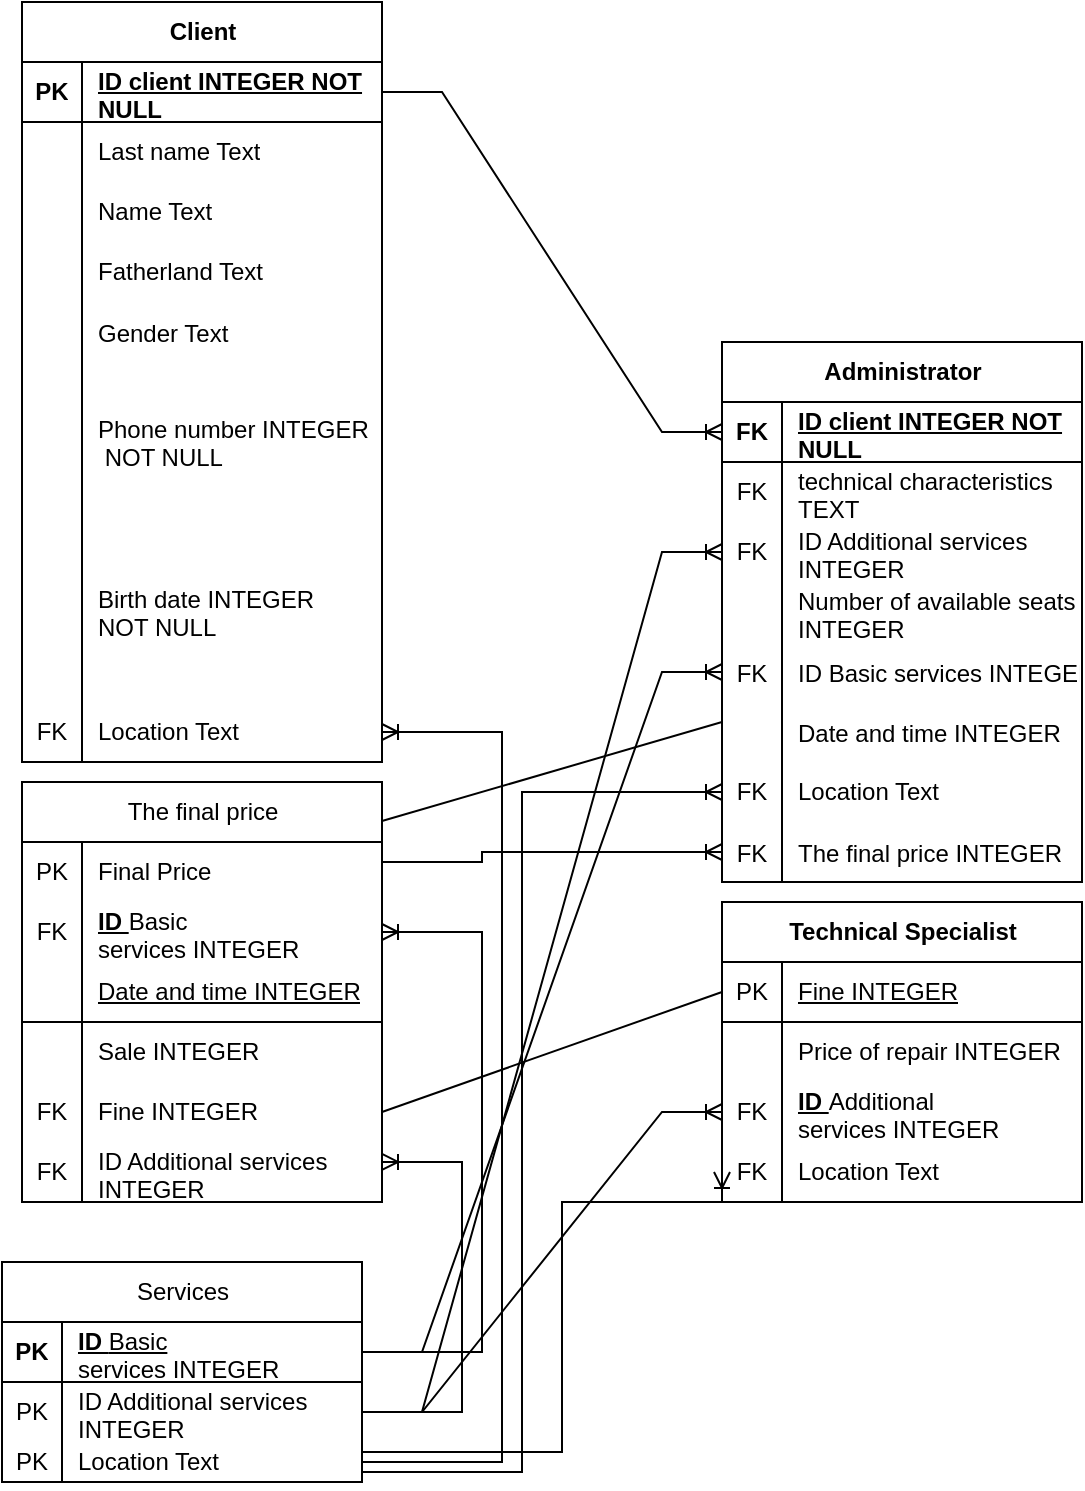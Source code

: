 <mxfile version="24.2.1" type="google">
  <diagram id="C5RBs43oDa-KdzZeNtuy" name="Page-1">
    <mxGraphModel grid="1" page="1" gridSize="10" guides="1" tooltips="1" connect="1" arrows="1" fold="1" pageScale="1" pageWidth="827" pageHeight="1169" math="0" shadow="0">
      <root>
        <mxCell id="WIyWlLk6GJQsqaUBKTNV-0" />
        <mxCell id="WIyWlLk6GJQsqaUBKTNV-1" parent="WIyWlLk6GJQsqaUBKTNV-0" />
        <mxCell id="Mse-F16JF1lKYA1qf_KM-20" value="Сlient" style="shape=table;startSize=30;container=1;collapsible=1;childLayout=tableLayout;fixedRows=1;rowLines=0;fontStyle=1;align=center;resizeLast=1;html=1;" vertex="1" parent="WIyWlLk6GJQsqaUBKTNV-1">
          <mxGeometry x="260" y="110" width="180" height="380" as="geometry" />
        </mxCell>
        <mxCell id="Mse-F16JF1lKYA1qf_KM-21" value="" style="shape=tableRow;horizontal=0;startSize=0;swimlaneHead=0;swimlaneBody=0;fillColor=none;collapsible=0;dropTarget=0;points=[[0,0.5],[1,0.5]];portConstraint=eastwest;top=0;left=0;right=0;bottom=1;" vertex="1" parent="Mse-F16JF1lKYA1qf_KM-20">
          <mxGeometry y="30" width="180" height="30" as="geometry" />
        </mxCell>
        <mxCell id="Mse-F16JF1lKYA1qf_KM-22" value="PK" style="shape=partialRectangle;connectable=0;fillColor=none;top=0;left=0;bottom=0;right=0;fontStyle=1;overflow=hidden;whiteSpace=wrap;html=1;" vertex="1" parent="Mse-F16JF1lKYA1qf_KM-21">
          <mxGeometry width="30" height="30" as="geometry">
            <mxRectangle width="30" height="30" as="alternateBounds" />
          </mxGeometry>
        </mxCell>
        <mxCell id="Mse-F16JF1lKYA1qf_KM-23" value="ID&amp;nbsp;client INTEGER NOT NULL" style="shape=partialRectangle;connectable=0;fillColor=none;top=0;left=0;bottom=0;right=0;align=left;spacingLeft=6;fontStyle=5;overflow=hidden;whiteSpace=wrap;html=1;" vertex="1" parent="Mse-F16JF1lKYA1qf_KM-21">
          <mxGeometry x="30" width="150" height="30" as="geometry">
            <mxRectangle width="150" height="30" as="alternateBounds" />
          </mxGeometry>
        </mxCell>
        <mxCell id="Mse-F16JF1lKYA1qf_KM-24" value="" style="shape=tableRow;horizontal=0;startSize=0;swimlaneHead=0;swimlaneBody=0;fillColor=none;collapsible=0;dropTarget=0;points=[[0,0.5],[1,0.5]];portConstraint=eastwest;top=0;left=0;right=0;bottom=0;" vertex="1" parent="Mse-F16JF1lKYA1qf_KM-20">
          <mxGeometry y="60" width="180" height="30" as="geometry" />
        </mxCell>
        <mxCell id="Mse-F16JF1lKYA1qf_KM-25" value="" style="shape=partialRectangle;connectable=0;fillColor=none;top=0;left=0;bottom=0;right=0;editable=1;overflow=hidden;whiteSpace=wrap;html=1;" vertex="1" parent="Mse-F16JF1lKYA1qf_KM-24">
          <mxGeometry width="30" height="30" as="geometry">
            <mxRectangle width="30" height="30" as="alternateBounds" />
          </mxGeometry>
        </mxCell>
        <mxCell id="Mse-F16JF1lKYA1qf_KM-26" value="Last name Text" style="shape=partialRectangle;connectable=0;fillColor=none;top=0;left=0;bottom=0;right=0;align=left;spacingLeft=6;overflow=hidden;whiteSpace=wrap;html=1;" vertex="1" parent="Mse-F16JF1lKYA1qf_KM-24">
          <mxGeometry x="30" width="150" height="30" as="geometry">
            <mxRectangle width="150" height="30" as="alternateBounds" />
          </mxGeometry>
        </mxCell>
        <mxCell id="Mse-F16JF1lKYA1qf_KM-27" value="" style="shape=tableRow;horizontal=0;startSize=0;swimlaneHead=0;swimlaneBody=0;fillColor=none;collapsible=0;dropTarget=0;points=[[0,0.5],[1,0.5]];portConstraint=eastwest;top=0;left=0;right=0;bottom=0;" vertex="1" parent="Mse-F16JF1lKYA1qf_KM-20">
          <mxGeometry y="90" width="180" height="30" as="geometry" />
        </mxCell>
        <mxCell id="Mse-F16JF1lKYA1qf_KM-28" value="" style="shape=partialRectangle;connectable=0;fillColor=none;top=0;left=0;bottom=0;right=0;editable=1;overflow=hidden;whiteSpace=wrap;html=1;" vertex="1" parent="Mse-F16JF1lKYA1qf_KM-27">
          <mxGeometry width="30" height="30" as="geometry">
            <mxRectangle width="30" height="30" as="alternateBounds" />
          </mxGeometry>
        </mxCell>
        <mxCell id="Mse-F16JF1lKYA1qf_KM-29" value="Name Text" style="shape=partialRectangle;connectable=0;fillColor=none;top=0;left=0;bottom=0;right=0;align=left;spacingLeft=6;overflow=hidden;whiteSpace=wrap;html=1;" vertex="1" parent="Mse-F16JF1lKYA1qf_KM-27">
          <mxGeometry x="30" width="150" height="30" as="geometry">
            <mxRectangle width="150" height="30" as="alternateBounds" />
          </mxGeometry>
        </mxCell>
        <mxCell id="Mse-F16JF1lKYA1qf_KM-30" value="" style="shape=tableRow;horizontal=0;startSize=0;swimlaneHead=0;swimlaneBody=0;fillColor=none;collapsible=0;dropTarget=0;points=[[0,0.5],[1,0.5]];portConstraint=eastwest;top=0;left=0;right=0;bottom=0;" vertex="1" parent="Mse-F16JF1lKYA1qf_KM-20">
          <mxGeometry y="120" width="180" height="30" as="geometry" />
        </mxCell>
        <mxCell id="Mse-F16JF1lKYA1qf_KM-31" value="" style="shape=partialRectangle;connectable=0;fillColor=none;top=0;left=0;bottom=0;right=0;editable=1;overflow=hidden;whiteSpace=wrap;html=1;" vertex="1" parent="Mse-F16JF1lKYA1qf_KM-30">
          <mxGeometry width="30" height="30" as="geometry">
            <mxRectangle width="30" height="30" as="alternateBounds" />
          </mxGeometry>
        </mxCell>
        <mxCell id="Mse-F16JF1lKYA1qf_KM-32" value="Fatherland Text" style="shape=partialRectangle;connectable=0;fillColor=none;top=0;left=0;bottom=0;right=0;align=left;spacingLeft=6;overflow=hidden;whiteSpace=wrap;html=1;" vertex="1" parent="Mse-F16JF1lKYA1qf_KM-30">
          <mxGeometry x="30" width="150" height="30" as="geometry">
            <mxRectangle width="150" height="30" as="alternateBounds" />
          </mxGeometry>
        </mxCell>
        <mxCell id="Mse-F16JF1lKYA1qf_KM-33" value="" style="shape=tableRow;horizontal=0;startSize=0;swimlaneHead=0;swimlaneBody=0;fillColor=none;collapsible=0;dropTarget=0;points=[[0,0.5],[1,0.5]];portConstraint=eastwest;top=0;left=0;right=0;bottom=0;" vertex="1" parent="Mse-F16JF1lKYA1qf_KM-20">
          <mxGeometry y="150" width="180" height="30" as="geometry" />
        </mxCell>
        <mxCell id="Mse-F16JF1lKYA1qf_KM-34" value="" style="shape=partialRectangle;connectable=0;fillColor=none;top=0;left=0;bottom=0;right=0;editable=1;overflow=hidden;" vertex="1" parent="Mse-F16JF1lKYA1qf_KM-33">
          <mxGeometry width="30" height="30" as="geometry">
            <mxRectangle width="30" height="30" as="alternateBounds" />
          </mxGeometry>
        </mxCell>
        <mxCell id="Mse-F16JF1lKYA1qf_KM-35" value="Gender Text" style="shape=partialRectangle;connectable=0;fillColor=none;top=0;left=0;bottom=0;right=0;align=left;spacingLeft=6;overflow=hidden;" vertex="1" parent="Mse-F16JF1lKYA1qf_KM-33">
          <mxGeometry x="30" width="150" height="30" as="geometry">
            <mxRectangle width="150" height="30" as="alternateBounds" />
          </mxGeometry>
        </mxCell>
        <mxCell id="Mse-F16JF1lKYA1qf_KM-36" value="" style="shape=tableRow;horizontal=0;startSize=0;swimlaneHead=0;swimlaneBody=0;fillColor=none;collapsible=0;dropTarget=0;points=[[0,0.5],[1,0.5]];portConstraint=eastwest;top=0;left=0;right=0;bottom=0;" vertex="1" parent="Mse-F16JF1lKYA1qf_KM-20">
          <mxGeometry y="180" width="180" height="80" as="geometry" />
        </mxCell>
        <mxCell id="Mse-F16JF1lKYA1qf_KM-37" value="" style="shape=partialRectangle;connectable=0;fillColor=none;top=0;left=0;bottom=0;right=0;editable=1;overflow=hidden;" vertex="1" parent="Mse-F16JF1lKYA1qf_KM-36">
          <mxGeometry width="30" height="80" as="geometry">
            <mxRectangle width="30" height="80" as="alternateBounds" />
          </mxGeometry>
        </mxCell>
        <mxCell id="Mse-F16JF1lKYA1qf_KM-38" value="Phone number INTEGER&#xa; NOT NULL" style="shape=partialRectangle;connectable=0;fillColor=none;top=0;left=0;bottom=0;right=0;align=left;spacingLeft=6;overflow=hidden;" vertex="1" parent="Mse-F16JF1lKYA1qf_KM-36">
          <mxGeometry x="30" width="150" height="80" as="geometry">
            <mxRectangle width="150" height="80" as="alternateBounds" />
          </mxGeometry>
        </mxCell>
        <mxCell id="Mse-F16JF1lKYA1qf_KM-39" value="" style="shape=tableRow;horizontal=0;startSize=0;swimlaneHead=0;swimlaneBody=0;fillColor=none;collapsible=0;dropTarget=0;points=[[0,0.5],[1,0.5]];portConstraint=eastwest;top=0;left=0;right=0;bottom=0;" vertex="1" parent="Mse-F16JF1lKYA1qf_KM-20">
          <mxGeometry y="260" width="180" height="90" as="geometry" />
        </mxCell>
        <mxCell id="Mse-F16JF1lKYA1qf_KM-40" value="" style="shape=partialRectangle;connectable=0;fillColor=none;top=0;left=0;bottom=0;right=0;editable=1;overflow=hidden;" vertex="1" parent="Mse-F16JF1lKYA1qf_KM-39">
          <mxGeometry width="30" height="90" as="geometry">
            <mxRectangle width="30" height="90" as="alternateBounds" />
          </mxGeometry>
        </mxCell>
        <mxCell id="Mse-F16JF1lKYA1qf_KM-41" value="Birth date INTEGER &#xa;NOT NULL" style="shape=partialRectangle;connectable=0;fillColor=none;top=0;left=0;bottom=0;right=0;align=left;spacingLeft=6;overflow=hidden;" vertex="1" parent="Mse-F16JF1lKYA1qf_KM-39">
          <mxGeometry x="30" width="150" height="90" as="geometry">
            <mxRectangle width="150" height="90" as="alternateBounds" />
          </mxGeometry>
        </mxCell>
        <mxCell id="Mse-F16JF1lKYA1qf_KM-112" value="" style="shape=tableRow;horizontal=0;startSize=0;swimlaneHead=0;swimlaneBody=0;fillColor=none;collapsible=0;dropTarget=0;points=[[0,0.5],[1,0.5]];portConstraint=eastwest;top=0;left=0;right=0;bottom=0;" vertex="1" parent="Mse-F16JF1lKYA1qf_KM-20">
          <mxGeometry y="350" width="180" height="30" as="geometry" />
        </mxCell>
        <mxCell id="Mse-F16JF1lKYA1qf_KM-113" value="FK" style="shape=partialRectangle;connectable=0;fillColor=none;top=0;left=0;bottom=0;right=0;fontStyle=0;overflow=hidden;whiteSpace=wrap;html=1;" vertex="1" parent="Mse-F16JF1lKYA1qf_KM-112">
          <mxGeometry width="30" height="30" as="geometry">
            <mxRectangle width="30" height="30" as="alternateBounds" />
          </mxGeometry>
        </mxCell>
        <mxCell id="Mse-F16JF1lKYA1qf_KM-114" value="Location Text" style="shape=partialRectangle;connectable=0;fillColor=none;top=0;left=0;bottom=0;right=0;align=left;spacingLeft=6;fontStyle=0;overflow=hidden;whiteSpace=wrap;html=1;" vertex="1" parent="Mse-F16JF1lKYA1qf_KM-112">
          <mxGeometry x="30" width="150" height="30" as="geometry">
            <mxRectangle width="150" height="30" as="alternateBounds" />
          </mxGeometry>
        </mxCell>
        <mxCell id="Mse-F16JF1lKYA1qf_KM-42" value="Administrator" style="shape=table;startSize=30;container=1;collapsible=1;childLayout=tableLayout;fixedRows=1;rowLines=0;fontStyle=1;align=center;resizeLast=1;html=1;" vertex="1" parent="WIyWlLk6GJQsqaUBKTNV-1">
          <mxGeometry x="610" y="280" width="180" height="270" as="geometry" />
        </mxCell>
        <mxCell id="Mse-F16JF1lKYA1qf_KM-43" value="" style="shape=tableRow;horizontal=0;startSize=0;swimlaneHead=0;swimlaneBody=0;fillColor=none;collapsible=0;dropTarget=0;points=[[0,0.5],[1,0.5]];portConstraint=eastwest;top=0;left=0;right=0;bottom=1;" vertex="1" parent="Mse-F16JF1lKYA1qf_KM-42">
          <mxGeometry y="30" width="180" height="30" as="geometry" />
        </mxCell>
        <mxCell id="Mse-F16JF1lKYA1qf_KM-44" value="FK" style="shape=partialRectangle;connectable=0;fillColor=none;top=0;left=0;bottom=0;right=0;fontStyle=1;overflow=hidden;whiteSpace=wrap;html=1;" vertex="1" parent="Mse-F16JF1lKYA1qf_KM-43">
          <mxGeometry width="30" height="30" as="geometry">
            <mxRectangle width="30" height="30" as="alternateBounds" />
          </mxGeometry>
        </mxCell>
        <mxCell id="Mse-F16JF1lKYA1qf_KM-45" value="ID&amp;nbsp;client INTEGER NOT NULL" style="shape=partialRectangle;connectable=0;fillColor=none;top=0;left=0;bottom=0;right=0;align=left;spacingLeft=6;fontStyle=5;overflow=hidden;whiteSpace=wrap;html=1;" vertex="1" parent="Mse-F16JF1lKYA1qf_KM-43">
          <mxGeometry x="30" width="150" height="30" as="geometry">
            <mxRectangle width="150" height="30" as="alternateBounds" />
          </mxGeometry>
        </mxCell>
        <mxCell id="Mse-F16JF1lKYA1qf_KM-46" value="" style="shape=tableRow;horizontal=0;startSize=0;swimlaneHead=0;swimlaneBody=0;fillColor=none;collapsible=0;dropTarget=0;points=[[0,0.5],[1,0.5]];portConstraint=eastwest;top=0;left=0;right=0;bottom=0;" vertex="1" parent="Mse-F16JF1lKYA1qf_KM-42">
          <mxGeometry y="60" width="180" height="30" as="geometry" />
        </mxCell>
        <mxCell id="Mse-F16JF1lKYA1qf_KM-47" value="FK" style="shape=partialRectangle;connectable=0;fillColor=none;top=0;left=0;bottom=0;right=0;editable=1;overflow=hidden;whiteSpace=wrap;html=1;" vertex="1" parent="Mse-F16JF1lKYA1qf_KM-46">
          <mxGeometry width="30" height="30" as="geometry">
            <mxRectangle width="30" height="30" as="alternateBounds" />
          </mxGeometry>
        </mxCell>
        <mxCell id="Mse-F16JF1lKYA1qf_KM-48" value="technical characteristics TEXT" style="shape=partialRectangle;connectable=0;fillColor=none;top=0;left=0;bottom=0;right=0;align=left;spacingLeft=6;overflow=hidden;whiteSpace=wrap;html=1;" vertex="1" parent="Mse-F16JF1lKYA1qf_KM-46">
          <mxGeometry x="30" width="150" height="30" as="geometry">
            <mxRectangle width="150" height="30" as="alternateBounds" />
          </mxGeometry>
        </mxCell>
        <mxCell id="Mse-F16JF1lKYA1qf_KM-49" value="" style="shape=tableRow;horizontal=0;startSize=0;swimlaneHead=0;swimlaneBody=0;fillColor=none;collapsible=0;dropTarget=0;points=[[0,0.5],[1,0.5]];portConstraint=eastwest;top=0;left=0;right=0;bottom=0;" vertex="1" parent="Mse-F16JF1lKYA1qf_KM-42">
          <mxGeometry y="90" width="180" height="30" as="geometry" />
        </mxCell>
        <mxCell id="Mse-F16JF1lKYA1qf_KM-50" value="FK" style="shape=partialRectangle;connectable=0;fillColor=none;top=0;left=0;bottom=0;right=0;editable=1;overflow=hidden;whiteSpace=wrap;html=1;" vertex="1" parent="Mse-F16JF1lKYA1qf_KM-49">
          <mxGeometry width="30" height="30" as="geometry">
            <mxRectangle width="30" height="30" as="alternateBounds" />
          </mxGeometry>
        </mxCell>
        <mxCell id="Mse-F16JF1lKYA1qf_KM-51" value="ID Additional services INTEGER" style="shape=partialRectangle;connectable=0;fillColor=none;top=0;left=0;bottom=0;right=0;align=left;spacingLeft=6;overflow=hidden;whiteSpace=wrap;html=1;" vertex="1" parent="Mse-F16JF1lKYA1qf_KM-49">
          <mxGeometry x="30" width="150" height="30" as="geometry">
            <mxRectangle width="150" height="30" as="alternateBounds" />
          </mxGeometry>
        </mxCell>
        <mxCell id="Mse-F16JF1lKYA1qf_KM-52" value="" style="shape=tableRow;horizontal=0;startSize=0;swimlaneHead=0;swimlaneBody=0;fillColor=none;collapsible=0;dropTarget=0;points=[[0,0.5],[1,0.5]];portConstraint=eastwest;top=0;left=0;right=0;bottom=0;" vertex="1" parent="Mse-F16JF1lKYA1qf_KM-42">
          <mxGeometry y="120" width="180" height="30" as="geometry" />
        </mxCell>
        <mxCell id="Mse-F16JF1lKYA1qf_KM-53" value="" style="shape=partialRectangle;connectable=0;fillColor=none;top=0;left=0;bottom=0;right=0;editable=1;overflow=hidden;whiteSpace=wrap;html=1;" vertex="1" parent="Mse-F16JF1lKYA1qf_KM-52">
          <mxGeometry width="30" height="30" as="geometry">
            <mxRectangle width="30" height="30" as="alternateBounds" />
          </mxGeometry>
        </mxCell>
        <mxCell id="Mse-F16JF1lKYA1qf_KM-54" value="Number of available seats INTEGER" style="shape=partialRectangle;connectable=0;fillColor=none;top=0;left=0;bottom=0;right=0;align=left;spacingLeft=6;overflow=hidden;whiteSpace=wrap;html=1;" vertex="1" parent="Mse-F16JF1lKYA1qf_KM-52">
          <mxGeometry x="30" width="150" height="30" as="geometry">
            <mxRectangle width="150" height="30" as="alternateBounds" />
          </mxGeometry>
        </mxCell>
        <mxCell id="Mse-F16JF1lKYA1qf_KM-109" value="" style="shape=tableRow;horizontal=0;startSize=0;swimlaneHead=0;swimlaneBody=0;fillColor=none;collapsible=0;dropTarget=0;points=[[0,0.5],[1,0.5]];portConstraint=eastwest;top=0;left=0;right=0;bottom=0;" vertex="1" parent="Mse-F16JF1lKYA1qf_KM-42">
          <mxGeometry y="150" width="180" height="30" as="geometry" />
        </mxCell>
        <mxCell id="Mse-F16JF1lKYA1qf_KM-110" value="FK" style="shape=partialRectangle;connectable=0;fillColor=none;top=0;left=0;bottom=0;right=0;editable=1;overflow=hidden;" vertex="1" parent="Mse-F16JF1lKYA1qf_KM-109">
          <mxGeometry width="30" height="30" as="geometry">
            <mxRectangle width="30" height="30" as="alternateBounds" />
          </mxGeometry>
        </mxCell>
        <mxCell id="Mse-F16JF1lKYA1qf_KM-111" value="ID Basic services INTEGER" style="shape=partialRectangle;connectable=0;fillColor=none;top=0;left=0;bottom=0;right=0;align=left;spacingLeft=6;overflow=hidden;" vertex="1" parent="Mse-F16JF1lKYA1qf_KM-109">
          <mxGeometry x="30" width="150" height="30" as="geometry">
            <mxRectangle width="150" height="30" as="alternateBounds" />
          </mxGeometry>
        </mxCell>
        <mxCell id="Mse-F16JF1lKYA1qf_KM-56" value="" style="shape=tableRow;horizontal=0;startSize=0;swimlaneHead=0;swimlaneBody=0;fillColor=none;collapsible=0;dropTarget=0;points=[[0,0.5],[1,0.5]];portConstraint=eastwest;top=0;left=0;right=0;bottom=0;" vertex="1" parent="Mse-F16JF1lKYA1qf_KM-42">
          <mxGeometry y="180" width="180" height="30" as="geometry" />
        </mxCell>
        <mxCell id="Mse-F16JF1lKYA1qf_KM-57" value="" style="shape=partialRectangle;connectable=0;fillColor=none;top=0;left=0;bottom=0;right=0;editable=1;overflow=hidden;" vertex="1" parent="Mse-F16JF1lKYA1qf_KM-56">
          <mxGeometry width="30" height="30" as="geometry">
            <mxRectangle width="30" height="30" as="alternateBounds" />
          </mxGeometry>
        </mxCell>
        <mxCell id="Mse-F16JF1lKYA1qf_KM-58" value="Date and time INTEGER" style="shape=partialRectangle;connectable=0;fillColor=none;top=0;left=0;bottom=0;right=0;align=left;spacingLeft=6;overflow=hidden;" vertex="1" parent="Mse-F16JF1lKYA1qf_KM-56">
          <mxGeometry x="30" width="150" height="30" as="geometry">
            <mxRectangle width="150" height="30" as="alternateBounds" />
          </mxGeometry>
        </mxCell>
        <mxCell id="Mse-F16JF1lKYA1qf_KM-115" value="" style="shape=tableRow;horizontal=0;startSize=0;swimlaneHead=0;swimlaneBody=0;fillColor=none;collapsible=0;dropTarget=0;points=[[0,0.5],[1,0.5]];portConstraint=eastwest;top=0;left=0;right=0;bottom=0;" vertex="1" parent="Mse-F16JF1lKYA1qf_KM-42">
          <mxGeometry y="210" width="180" height="30" as="geometry" />
        </mxCell>
        <mxCell id="Mse-F16JF1lKYA1qf_KM-116" value="FK" style="shape=partialRectangle;connectable=0;fillColor=none;top=0;left=0;bottom=0;right=0;fontStyle=0;overflow=hidden;whiteSpace=wrap;html=1;" vertex="1" parent="Mse-F16JF1lKYA1qf_KM-115">
          <mxGeometry width="30" height="30" as="geometry">
            <mxRectangle width="30" height="30" as="alternateBounds" />
          </mxGeometry>
        </mxCell>
        <mxCell id="Mse-F16JF1lKYA1qf_KM-117" value="Location Text" style="shape=partialRectangle;connectable=0;fillColor=none;top=0;left=0;bottom=0;right=0;align=left;spacingLeft=6;fontStyle=0;overflow=hidden;whiteSpace=wrap;html=1;" vertex="1" parent="Mse-F16JF1lKYA1qf_KM-115">
          <mxGeometry x="30" width="150" height="30" as="geometry">
            <mxRectangle width="150" height="30" as="alternateBounds" />
          </mxGeometry>
        </mxCell>
        <mxCell id="Mse-F16JF1lKYA1qf_KM-59" value="" style="shape=tableRow;horizontal=0;startSize=0;swimlaneHead=0;swimlaneBody=0;fillColor=none;collapsible=0;dropTarget=0;points=[[0,0.5],[1,0.5]];portConstraint=eastwest;top=0;left=0;right=0;bottom=0;" vertex="1" parent="Mse-F16JF1lKYA1qf_KM-42">
          <mxGeometry y="240" width="180" height="30" as="geometry" />
        </mxCell>
        <mxCell id="Mse-F16JF1lKYA1qf_KM-60" value="FK" style="shape=partialRectangle;connectable=0;fillColor=none;top=0;left=0;bottom=0;right=0;editable=1;overflow=hidden;" vertex="1" parent="Mse-F16JF1lKYA1qf_KM-59">
          <mxGeometry width="30" height="30" as="geometry">
            <mxRectangle width="30" height="30" as="alternateBounds" />
          </mxGeometry>
        </mxCell>
        <mxCell id="Mse-F16JF1lKYA1qf_KM-61" value="The final price INTEGER" style="shape=partialRectangle;connectable=0;fillColor=none;top=0;left=0;bottom=0;right=0;align=left;spacingLeft=6;overflow=hidden;" vertex="1" parent="Mse-F16JF1lKYA1qf_KM-59">
          <mxGeometry x="30" width="150" height="30" as="geometry">
            <mxRectangle width="150" height="30" as="alternateBounds" />
          </mxGeometry>
        </mxCell>
        <mxCell id="Mse-F16JF1lKYA1qf_KM-62" value="&lt;span style=&quot;font-weight: 400; text-align: left;&quot;&gt;The final price&lt;/span&gt;" style="shape=table;startSize=30;container=1;collapsible=1;childLayout=tableLayout;fixedRows=1;rowLines=0;fontStyle=1;align=center;resizeLast=1;html=1;" vertex="1" parent="WIyWlLk6GJQsqaUBKTNV-1">
          <mxGeometry x="260" y="500" width="180" height="210" as="geometry" />
        </mxCell>
        <mxCell id="Mse-F16JF1lKYA1qf_KM-132" value="" style="shape=tableRow;horizontal=0;startSize=0;swimlaneHead=0;swimlaneBody=0;fillColor=none;collapsible=0;dropTarget=0;points=[[0,0.5],[1,0.5]];portConstraint=eastwest;top=0;left=0;right=0;bottom=0;" vertex="1" parent="Mse-F16JF1lKYA1qf_KM-62">
          <mxGeometry y="30" width="180" height="30" as="geometry" />
        </mxCell>
        <mxCell id="Mse-F16JF1lKYA1qf_KM-133" value="PK" style="shape=partialRectangle;connectable=0;fillColor=none;top=0;left=0;bottom=0;right=0;fontStyle=0;overflow=hidden;whiteSpace=wrap;html=1;" vertex="1" parent="Mse-F16JF1lKYA1qf_KM-132">
          <mxGeometry width="30" height="30" as="geometry">
            <mxRectangle width="30" height="30" as="alternateBounds" />
          </mxGeometry>
        </mxCell>
        <mxCell id="Mse-F16JF1lKYA1qf_KM-134" value="Final Price" style="shape=partialRectangle;connectable=0;fillColor=none;top=0;left=0;bottom=0;right=0;align=left;spacingLeft=6;fontStyle=0;overflow=hidden;whiteSpace=wrap;html=1;" vertex="1" parent="Mse-F16JF1lKYA1qf_KM-132">
          <mxGeometry x="30" width="150" height="30" as="geometry">
            <mxRectangle width="150" height="30" as="alternateBounds" />
          </mxGeometry>
        </mxCell>
        <mxCell id="Mse-F16JF1lKYA1qf_KM-120" value="" style="shape=tableRow;horizontal=0;startSize=0;swimlaneHead=0;swimlaneBody=0;fillColor=none;collapsible=0;dropTarget=0;points=[[0,0.5],[1,0.5]];portConstraint=eastwest;top=0;left=0;right=0;bottom=0;" vertex="1" parent="Mse-F16JF1lKYA1qf_KM-62">
          <mxGeometry y="60" width="180" height="30" as="geometry" />
        </mxCell>
        <mxCell id="Mse-F16JF1lKYA1qf_KM-121" value="FK" style="shape=partialRectangle;connectable=0;fillColor=none;top=0;left=0;bottom=0;right=0;fontStyle=0;overflow=hidden;whiteSpace=wrap;html=1;" vertex="1" parent="Mse-F16JF1lKYA1qf_KM-120">
          <mxGeometry width="30" height="30" as="geometry">
            <mxRectangle width="30" height="30" as="alternateBounds" />
          </mxGeometry>
        </mxCell>
        <mxCell id="Mse-F16JF1lKYA1qf_KM-122" value="&lt;span style=&quot;font-weight: 700; text-decoration-line: underline;&quot;&gt;ID&amp;nbsp;&lt;/span&gt;Basic services&amp;nbsp;INTEGER" style="shape=partialRectangle;connectable=0;fillColor=none;top=0;left=0;bottom=0;right=0;align=left;spacingLeft=6;fontStyle=0;overflow=hidden;whiteSpace=wrap;html=1;" vertex="1" parent="Mse-F16JF1lKYA1qf_KM-120">
          <mxGeometry x="30" width="150" height="30" as="geometry">
            <mxRectangle width="150" height="30" as="alternateBounds" />
          </mxGeometry>
        </mxCell>
        <mxCell id="Mse-F16JF1lKYA1qf_KM-63" value="" style="shape=tableRow;horizontal=0;startSize=0;swimlaneHead=0;swimlaneBody=0;fillColor=none;collapsible=0;dropTarget=0;points=[[0,0.5],[1,0.5]];portConstraint=eastwest;top=0;left=0;right=0;bottom=1;" vertex="1" parent="Mse-F16JF1lKYA1qf_KM-62">
          <mxGeometry y="90" width="180" height="30" as="geometry" />
        </mxCell>
        <mxCell id="Mse-F16JF1lKYA1qf_KM-64" value="" style="shape=partialRectangle;connectable=0;fillColor=none;top=0;left=0;bottom=0;right=0;fontStyle=1;overflow=hidden;whiteSpace=wrap;html=1;" vertex="1" parent="Mse-F16JF1lKYA1qf_KM-63">
          <mxGeometry width="30" height="30" as="geometry">
            <mxRectangle width="30" height="30" as="alternateBounds" />
          </mxGeometry>
        </mxCell>
        <mxCell id="Mse-F16JF1lKYA1qf_KM-65" value="&lt;span style=&quot;font-weight: 400; text-wrap: nowrap;&quot;&gt;Date and time INTEGER&lt;/span&gt;" style="shape=partialRectangle;connectable=0;fillColor=none;top=0;left=0;bottom=0;right=0;align=left;spacingLeft=6;fontStyle=5;overflow=hidden;whiteSpace=wrap;html=1;" vertex="1" parent="Mse-F16JF1lKYA1qf_KM-63">
          <mxGeometry x="30" width="150" height="30" as="geometry">
            <mxRectangle width="150" height="30" as="alternateBounds" />
          </mxGeometry>
        </mxCell>
        <mxCell id="Mse-F16JF1lKYA1qf_KM-66" value="" style="shape=tableRow;horizontal=0;startSize=0;swimlaneHead=0;swimlaneBody=0;fillColor=none;collapsible=0;dropTarget=0;points=[[0,0.5],[1,0.5]];portConstraint=eastwest;top=0;left=0;right=0;bottom=0;" vertex="1" parent="Mse-F16JF1lKYA1qf_KM-62">
          <mxGeometry y="120" width="180" height="30" as="geometry" />
        </mxCell>
        <mxCell id="Mse-F16JF1lKYA1qf_KM-67" value="" style="shape=partialRectangle;connectable=0;fillColor=none;top=0;left=0;bottom=0;right=0;editable=1;overflow=hidden;whiteSpace=wrap;html=1;" vertex="1" parent="Mse-F16JF1lKYA1qf_KM-66">
          <mxGeometry width="30" height="30" as="geometry">
            <mxRectangle width="30" height="30" as="alternateBounds" />
          </mxGeometry>
        </mxCell>
        <mxCell id="Mse-F16JF1lKYA1qf_KM-68" value="Sale INTEGER" style="shape=partialRectangle;connectable=0;fillColor=none;top=0;left=0;bottom=0;right=0;align=left;spacingLeft=6;overflow=hidden;whiteSpace=wrap;html=1;" vertex="1" parent="Mse-F16JF1lKYA1qf_KM-66">
          <mxGeometry x="30" width="150" height="30" as="geometry">
            <mxRectangle width="150" height="30" as="alternateBounds" />
          </mxGeometry>
        </mxCell>
        <mxCell id="Mse-F16JF1lKYA1qf_KM-69" value="" style="shape=tableRow;horizontal=0;startSize=0;swimlaneHead=0;swimlaneBody=0;fillColor=none;collapsible=0;dropTarget=0;points=[[0,0.5],[1,0.5]];portConstraint=eastwest;top=0;left=0;right=0;bottom=0;" vertex="1" parent="Mse-F16JF1lKYA1qf_KM-62">
          <mxGeometry y="150" width="180" height="30" as="geometry" />
        </mxCell>
        <mxCell id="Mse-F16JF1lKYA1qf_KM-70" value="FK" style="shape=partialRectangle;connectable=0;fillColor=none;top=0;left=0;bottom=0;right=0;editable=1;overflow=hidden;whiteSpace=wrap;html=1;" vertex="1" parent="Mse-F16JF1lKYA1qf_KM-69">
          <mxGeometry width="30" height="30" as="geometry">
            <mxRectangle width="30" height="30" as="alternateBounds" />
          </mxGeometry>
        </mxCell>
        <mxCell id="Mse-F16JF1lKYA1qf_KM-71" value="Fine INTEGER" style="shape=partialRectangle;connectable=0;fillColor=none;top=0;left=0;bottom=0;right=0;align=left;spacingLeft=6;overflow=hidden;whiteSpace=wrap;html=1;" vertex="1" parent="Mse-F16JF1lKYA1qf_KM-69">
          <mxGeometry x="30" width="150" height="30" as="geometry">
            <mxRectangle width="150" height="30" as="alternateBounds" />
          </mxGeometry>
        </mxCell>
        <mxCell id="Mse-F16JF1lKYA1qf_KM-72" value="" style="shape=tableRow;horizontal=0;startSize=0;swimlaneHead=0;swimlaneBody=0;fillColor=none;collapsible=0;dropTarget=0;points=[[0,0.5],[1,0.5]];portConstraint=eastwest;top=0;left=0;right=0;bottom=0;" vertex="1" parent="Mse-F16JF1lKYA1qf_KM-62">
          <mxGeometry y="180" width="180" height="30" as="geometry" />
        </mxCell>
        <mxCell id="Mse-F16JF1lKYA1qf_KM-73" value="FK" style="shape=partialRectangle;connectable=0;fillColor=none;top=0;left=0;bottom=0;right=0;editable=1;overflow=hidden;whiteSpace=wrap;html=1;" vertex="1" parent="Mse-F16JF1lKYA1qf_KM-72">
          <mxGeometry width="30" height="30" as="geometry">
            <mxRectangle width="30" height="30" as="alternateBounds" />
          </mxGeometry>
        </mxCell>
        <mxCell id="Mse-F16JF1lKYA1qf_KM-74" value="ID Additional services INTEGER" style="shape=partialRectangle;connectable=0;fillColor=none;top=0;left=0;bottom=0;right=0;align=left;spacingLeft=6;overflow=hidden;whiteSpace=wrap;html=1;" vertex="1" parent="Mse-F16JF1lKYA1qf_KM-72">
          <mxGeometry x="30" width="150" height="30" as="geometry">
            <mxRectangle width="150" height="30" as="alternateBounds" />
          </mxGeometry>
        </mxCell>
        <mxCell id="Mse-F16JF1lKYA1qf_KM-88" value="Technical Specialist" style="shape=table;startSize=30;container=1;collapsible=1;childLayout=tableLayout;fixedRows=1;rowLines=0;fontStyle=1;align=center;resizeLast=1;html=1;" vertex="1" parent="WIyWlLk6GJQsqaUBKTNV-1">
          <mxGeometry x="610" y="560" width="180" height="150" as="geometry" />
        </mxCell>
        <mxCell id="Mse-F16JF1lKYA1qf_KM-89" value="" style="shape=tableRow;horizontal=0;startSize=0;swimlaneHead=0;swimlaneBody=0;fillColor=none;collapsible=0;dropTarget=0;points=[[0,0.5],[1,0.5]];portConstraint=eastwest;top=0;left=0;right=0;bottom=1;" vertex="1" parent="Mse-F16JF1lKYA1qf_KM-88">
          <mxGeometry y="30" width="180" height="30" as="geometry" />
        </mxCell>
        <mxCell id="Mse-F16JF1lKYA1qf_KM-90" value="&lt;span style=&quot;font-weight: 400;&quot;&gt;PK&lt;/span&gt;" style="shape=partialRectangle;connectable=0;fillColor=none;top=0;left=0;bottom=0;right=0;fontStyle=1;overflow=hidden;whiteSpace=wrap;html=1;" vertex="1" parent="Mse-F16JF1lKYA1qf_KM-89">
          <mxGeometry width="30" height="30" as="geometry">
            <mxRectangle width="30" height="30" as="alternateBounds" />
          </mxGeometry>
        </mxCell>
        <mxCell id="Mse-F16JF1lKYA1qf_KM-91" value="&lt;span style=&quot;font-weight: 400;&quot;&gt;Fine INTEGER&lt;/span&gt;" style="shape=partialRectangle;connectable=0;fillColor=none;top=0;left=0;bottom=0;right=0;align=left;spacingLeft=6;fontStyle=5;overflow=hidden;whiteSpace=wrap;html=1;" vertex="1" parent="Mse-F16JF1lKYA1qf_KM-89">
          <mxGeometry x="30" width="150" height="30" as="geometry">
            <mxRectangle width="150" height="30" as="alternateBounds" />
          </mxGeometry>
        </mxCell>
        <mxCell id="Mse-F16JF1lKYA1qf_KM-92" value="" style="shape=tableRow;horizontal=0;startSize=0;swimlaneHead=0;swimlaneBody=0;fillColor=none;collapsible=0;dropTarget=0;points=[[0,0.5],[1,0.5]];portConstraint=eastwest;top=0;left=0;right=0;bottom=0;" vertex="1" parent="Mse-F16JF1lKYA1qf_KM-88">
          <mxGeometry y="60" width="180" height="30" as="geometry" />
        </mxCell>
        <mxCell id="Mse-F16JF1lKYA1qf_KM-93" value="" style="shape=partialRectangle;connectable=0;fillColor=none;top=0;left=0;bottom=0;right=0;editable=1;overflow=hidden;whiteSpace=wrap;html=1;" vertex="1" parent="Mse-F16JF1lKYA1qf_KM-92">
          <mxGeometry width="30" height="30" as="geometry">
            <mxRectangle width="30" height="30" as="alternateBounds" />
          </mxGeometry>
        </mxCell>
        <mxCell id="Mse-F16JF1lKYA1qf_KM-94" value="Price of repair INTEGER" style="shape=partialRectangle;connectable=0;fillColor=none;top=0;left=0;bottom=0;right=0;align=left;spacingLeft=6;overflow=hidden;whiteSpace=wrap;html=1;" vertex="1" parent="Mse-F16JF1lKYA1qf_KM-92">
          <mxGeometry x="30" width="150" height="30" as="geometry">
            <mxRectangle width="150" height="30" as="alternateBounds" />
          </mxGeometry>
        </mxCell>
        <mxCell id="Mse-F16JF1lKYA1qf_KM-95" value="" style="shape=tableRow;horizontal=0;startSize=0;swimlaneHead=0;swimlaneBody=0;fillColor=none;collapsible=0;dropTarget=0;points=[[0,0.5],[1,0.5]];portConstraint=eastwest;top=0;left=0;right=0;bottom=0;" vertex="1" parent="Mse-F16JF1lKYA1qf_KM-88">
          <mxGeometry y="90" width="180" height="30" as="geometry" />
        </mxCell>
        <mxCell id="Mse-F16JF1lKYA1qf_KM-96" value="FK" style="shape=partialRectangle;connectable=0;fillColor=none;top=0;left=0;bottom=0;right=0;editable=1;overflow=hidden;whiteSpace=wrap;html=1;" vertex="1" parent="Mse-F16JF1lKYA1qf_KM-95">
          <mxGeometry width="30" height="30" as="geometry">
            <mxRectangle width="30" height="30" as="alternateBounds" />
          </mxGeometry>
        </mxCell>
        <mxCell id="Mse-F16JF1lKYA1qf_KM-97" value="&lt;span style=&quot;font-weight: 700; text-decoration-line: underline;&quot;&gt;ID&amp;nbsp;&lt;/span&gt;Additional services&amp;nbsp;INTEGER" style="shape=partialRectangle;connectable=0;fillColor=none;top=0;left=0;bottom=0;right=0;align=left;spacingLeft=6;overflow=hidden;whiteSpace=wrap;html=1;" vertex="1" parent="Mse-F16JF1lKYA1qf_KM-95">
          <mxGeometry x="30" width="150" height="30" as="geometry">
            <mxRectangle width="150" height="30" as="alternateBounds" />
          </mxGeometry>
        </mxCell>
        <mxCell id="Mse-F16JF1lKYA1qf_KM-98" value="" style="shape=tableRow;horizontal=0;startSize=0;swimlaneHead=0;swimlaneBody=0;fillColor=none;collapsible=0;dropTarget=0;points=[[0,0.5],[1,0.5]];portConstraint=eastwest;top=0;left=0;right=0;bottom=0;" vertex="1" parent="Mse-F16JF1lKYA1qf_KM-88">
          <mxGeometry y="120" width="180" height="30" as="geometry" />
        </mxCell>
        <mxCell id="Mse-F16JF1lKYA1qf_KM-99" value="FK" style="shape=partialRectangle;connectable=0;fillColor=none;top=0;left=0;bottom=0;right=0;editable=1;overflow=hidden;whiteSpace=wrap;html=1;" vertex="1" parent="Mse-F16JF1lKYA1qf_KM-98">
          <mxGeometry width="30" height="30" as="geometry">
            <mxRectangle width="30" height="30" as="alternateBounds" />
          </mxGeometry>
        </mxCell>
        <mxCell id="Mse-F16JF1lKYA1qf_KM-100" value="Location Text" style="shape=partialRectangle;connectable=0;fillColor=none;top=0;left=0;bottom=0;right=0;align=left;spacingLeft=6;overflow=hidden;whiteSpace=wrap;html=1;" vertex="1" parent="Mse-F16JF1lKYA1qf_KM-98">
          <mxGeometry x="30" width="150" height="30" as="geometry">
            <mxRectangle width="150" height="30" as="alternateBounds" />
          </mxGeometry>
        </mxCell>
        <mxCell id="Mse-F16JF1lKYA1qf_KM-102" value="" style="edgeStyle=entityRelationEdgeStyle;fontSize=12;html=1;endArrow=ERoneToMany;rounded=0;entryX=0;entryY=0.5;entryDx=0;entryDy=0;exitX=1;exitY=0.5;exitDx=0;exitDy=0;" edge="1" parent="WIyWlLk6GJQsqaUBKTNV-1" source="Mse-F16JF1lKYA1qf_KM-79" target="Mse-F16JF1lKYA1qf_KM-49">
          <mxGeometry width="100" height="100" relative="1" as="geometry">
            <mxPoint x="540" y="700" as="sourcePoint" />
            <mxPoint x="520" y="542.5" as="targetPoint" />
            <Array as="points">
              <mxPoint x="440" y="657.5" />
              <mxPoint x="450" y="667.5" />
              <mxPoint x="510" y="667.5" />
            </Array>
          </mxGeometry>
        </mxCell>
        <mxCell id="Mse-F16JF1lKYA1qf_KM-103" value="" style="edgeStyle=entityRelationEdgeStyle;fontSize=12;html=1;endArrow=ERoneToMany;rounded=0;entryX=0;entryY=0.5;entryDx=0;entryDy=0;exitX=1;exitY=0.5;exitDx=0;exitDy=0;" edge="1" parent="WIyWlLk6GJQsqaUBKTNV-1" source="Mse-F16JF1lKYA1qf_KM-21" target="Mse-F16JF1lKYA1qf_KM-43">
          <mxGeometry width="100" height="100" relative="1" as="geometry">
            <mxPoint x="452" y="701" as="sourcePoint" />
            <mxPoint x="620" y="395" as="targetPoint" />
            <Array as="points">
              <mxPoint x="450" y="667.5" />
              <mxPoint x="460" y="677.5" />
              <mxPoint x="520" y="677.5" />
            </Array>
          </mxGeometry>
        </mxCell>
        <mxCell id="Mse-F16JF1lKYA1qf_KM-105" value="" style="edgeStyle=orthogonalEdgeStyle;fontSize=12;html=1;endArrow=ERoneToMany;rounded=0;exitX=1;exitY=0.5;exitDx=0;exitDy=0;entryX=1;entryY=0.333;entryDx=0;entryDy=0;entryPerimeter=0;" edge="1" parent="WIyWlLk6GJQsqaUBKTNV-1" source="Mse-F16JF1lKYA1qf_KM-79" target="Mse-F16JF1lKYA1qf_KM-72">
          <mxGeometry width="100" height="100" relative="1" as="geometry">
            <mxPoint x="440" y="725" as="sourcePoint" />
            <mxPoint x="450" y="690" as="targetPoint" />
            <Array as="points">
              <mxPoint x="480" y="815" />
              <mxPoint x="480" y="690" />
            </Array>
          </mxGeometry>
        </mxCell>
        <mxCell id="Mse-F16JF1lKYA1qf_KM-106" value="" style="endArrow=none;html=1;rounded=0;exitX=1;exitY=0.093;exitDx=0;exitDy=0;exitPerimeter=0;" edge="1" parent="WIyWlLk6GJQsqaUBKTNV-1" source="Mse-F16JF1lKYA1qf_KM-62">
          <mxGeometry width="50" height="50" relative="1" as="geometry">
            <mxPoint x="560" y="520" as="sourcePoint" />
            <mxPoint x="610" y="470" as="targetPoint" />
          </mxGeometry>
        </mxCell>
        <mxCell id="Mse-F16JF1lKYA1qf_KM-75" value="&lt;span style=&quot;font-weight: 400; text-align: left; text-wrap: wrap;&quot;&gt;Services&lt;/span&gt;" style="shape=table;startSize=30;container=1;collapsible=1;childLayout=tableLayout;fixedRows=1;rowLines=0;fontStyle=1;align=center;resizeLast=1;html=1;" vertex="1" parent="WIyWlLk6GJQsqaUBKTNV-1">
          <mxGeometry x="250" y="740" width="180" height="110" as="geometry" />
        </mxCell>
        <mxCell id="Mse-F16JF1lKYA1qf_KM-76" value="" style="shape=tableRow;horizontal=0;startSize=0;swimlaneHead=0;swimlaneBody=0;fillColor=none;collapsible=0;dropTarget=0;points=[[0,0.5],[1,0.5]];portConstraint=eastwest;top=0;left=0;right=0;bottom=1;" vertex="1" parent="Mse-F16JF1lKYA1qf_KM-75">
          <mxGeometry y="30" width="180" height="30" as="geometry" />
        </mxCell>
        <mxCell id="Mse-F16JF1lKYA1qf_KM-77" value="PK" style="shape=partialRectangle;connectable=0;fillColor=none;top=0;left=0;bottom=0;right=0;fontStyle=1;overflow=hidden;whiteSpace=wrap;html=1;" vertex="1" parent="Mse-F16JF1lKYA1qf_KM-76">
          <mxGeometry width="30" height="30" as="geometry">
            <mxRectangle width="30" height="30" as="alternateBounds" />
          </mxGeometry>
        </mxCell>
        <mxCell id="Mse-F16JF1lKYA1qf_KM-78" value="ID&amp;nbsp;&lt;span style=&quot;font-weight: 400;&quot;&gt;Basic services&amp;nbsp;INTEGER&lt;/span&gt;" style="shape=partialRectangle;connectable=0;fillColor=none;top=0;left=0;bottom=0;right=0;align=left;spacingLeft=6;fontStyle=5;overflow=hidden;whiteSpace=wrap;html=1;" vertex="1" parent="Mse-F16JF1lKYA1qf_KM-76">
          <mxGeometry x="30" width="150" height="30" as="geometry">
            <mxRectangle width="150" height="30" as="alternateBounds" />
          </mxGeometry>
        </mxCell>
        <mxCell id="Mse-F16JF1lKYA1qf_KM-79" value="" style="shape=tableRow;horizontal=0;startSize=0;swimlaneHead=0;swimlaneBody=0;fillColor=none;collapsible=0;dropTarget=0;points=[[0,0.5],[1,0.5]];portConstraint=eastwest;top=0;left=0;right=0;bottom=0;" vertex="1" parent="Mse-F16JF1lKYA1qf_KM-75">
          <mxGeometry y="60" width="180" height="30" as="geometry" />
        </mxCell>
        <mxCell id="Mse-F16JF1lKYA1qf_KM-80" value="PK" style="shape=partialRectangle;connectable=0;fillColor=none;top=0;left=0;bottom=0;right=0;editable=1;overflow=hidden;whiteSpace=wrap;html=1;" vertex="1" parent="Mse-F16JF1lKYA1qf_KM-79">
          <mxGeometry width="30" height="30" as="geometry">
            <mxRectangle width="30" height="30" as="alternateBounds" />
          </mxGeometry>
        </mxCell>
        <mxCell id="Mse-F16JF1lKYA1qf_KM-81" value="ID Additional services INTEGER" style="shape=partialRectangle;connectable=0;fillColor=none;top=0;left=0;bottom=0;right=0;align=left;spacingLeft=6;overflow=hidden;whiteSpace=wrap;html=1;" vertex="1" parent="Mse-F16JF1lKYA1qf_KM-79">
          <mxGeometry x="30" width="150" height="30" as="geometry">
            <mxRectangle width="150" height="30" as="alternateBounds" />
          </mxGeometry>
        </mxCell>
        <mxCell id="Mse-F16JF1lKYA1qf_KM-85" value="" style="shape=tableRow;horizontal=0;startSize=0;swimlaneHead=0;swimlaneBody=0;fillColor=none;collapsible=0;dropTarget=0;points=[[0,0.5],[1,0.5]];portConstraint=eastwest;top=0;left=0;right=0;bottom=0;" vertex="1" parent="Mse-F16JF1lKYA1qf_KM-75">
          <mxGeometry y="90" width="180" height="20" as="geometry" />
        </mxCell>
        <mxCell id="Mse-F16JF1lKYA1qf_KM-86" value="PK" style="shape=partialRectangle;connectable=0;fillColor=none;top=0;left=0;bottom=0;right=0;editable=1;overflow=hidden;whiteSpace=wrap;html=1;" vertex="1" parent="Mse-F16JF1lKYA1qf_KM-85">
          <mxGeometry width="30" height="20" as="geometry">
            <mxRectangle width="30" height="20" as="alternateBounds" />
          </mxGeometry>
        </mxCell>
        <mxCell id="Mse-F16JF1lKYA1qf_KM-87" value="Location Text" style="shape=partialRectangle;connectable=0;fillColor=none;top=0;left=0;bottom=0;right=0;align=left;spacingLeft=6;overflow=hidden;whiteSpace=wrap;html=1;" vertex="1" parent="Mse-F16JF1lKYA1qf_KM-85">
          <mxGeometry x="30" width="150" height="20" as="geometry">
            <mxRectangle width="150" height="20" as="alternateBounds" />
          </mxGeometry>
        </mxCell>
        <mxCell id="Mse-F16JF1lKYA1qf_KM-107" value="" style="edgeStyle=entityRelationEdgeStyle;fontSize=12;html=1;endArrow=ERoneToMany;rounded=0;entryX=0;entryY=0.5;entryDx=0;entryDy=0;exitX=1;exitY=0.5;exitDx=0;exitDy=0;" edge="1" parent="WIyWlLk6GJQsqaUBKTNV-1" source="Mse-F16JF1lKYA1qf_KM-79" target="Mse-F16JF1lKYA1qf_KM-95">
          <mxGeometry width="100" height="100" relative="1" as="geometry">
            <mxPoint x="450" y="735" as="sourcePoint" />
            <mxPoint x="620" y="395" as="targetPoint" />
            <Array as="points">
              <mxPoint x="450" y="667.5" />
              <mxPoint x="460" y="677.5" />
              <mxPoint x="520" y="677.5" />
            </Array>
          </mxGeometry>
        </mxCell>
        <mxCell id="Mse-F16JF1lKYA1qf_KM-108" value="" style="endArrow=none;html=1;rounded=0;entryX=0;entryY=0.5;entryDx=0;entryDy=0;" edge="1" parent="WIyWlLk6GJQsqaUBKTNV-1" target="Mse-F16JF1lKYA1qf_KM-95">
          <mxGeometry relative="1" as="geometry">
            <mxPoint x="610" y="665" as="sourcePoint" />
            <mxPoint x="810" y="720" as="targetPoint" />
          </mxGeometry>
        </mxCell>
        <mxCell id="Mse-F16JF1lKYA1qf_KM-128" value="" style="endArrow=none;html=1;rounded=0;exitX=1;exitY=0.5;exitDx=0;exitDy=0;entryX=0;entryY=0.5;entryDx=0;entryDy=0;" edge="1" parent="WIyWlLk6GJQsqaUBKTNV-1" source="Mse-F16JF1lKYA1qf_KM-69" target="Mse-F16JF1lKYA1qf_KM-89">
          <mxGeometry width="50" height="50" relative="1" as="geometry">
            <mxPoint x="670" y="850" as="sourcePoint" />
            <mxPoint x="720" y="800" as="targetPoint" />
            <Array as="points" />
          </mxGeometry>
        </mxCell>
        <mxCell id="Mse-F16JF1lKYA1qf_KM-129" value="" style="edgeStyle=orthogonalEdgeStyle;fontSize=12;html=1;endArrow=ERoneToMany;rounded=0;exitX=1;exitY=0.5;exitDx=0;exitDy=0;entryX=1;entryY=0.5;entryDx=0;entryDy=0;" edge="1" parent="WIyWlLk6GJQsqaUBKTNV-1" source="Mse-F16JF1lKYA1qf_KM-76" target="Mse-F16JF1lKYA1qf_KM-120">
          <mxGeometry width="100" height="100" relative="1" as="geometry">
            <mxPoint x="440" y="825" as="sourcePoint" />
            <mxPoint x="450" y="670" as="targetPoint" />
            <Array as="points">
              <mxPoint x="490" y="785" />
              <mxPoint x="490" y="575" />
            </Array>
          </mxGeometry>
        </mxCell>
        <mxCell id="Mse-F16JF1lKYA1qf_KM-131" value="" style="edgeStyle=entityRelationEdgeStyle;fontSize=12;html=1;endArrow=ERoneToMany;rounded=0;entryX=0;entryY=0.5;entryDx=0;entryDy=0;exitX=1;exitY=0.5;exitDx=0;exitDy=0;" edge="1" parent="WIyWlLk6GJQsqaUBKTNV-1" source="Mse-F16JF1lKYA1qf_KM-76" target="Mse-F16JF1lKYA1qf_KM-109">
          <mxGeometry width="100" height="100" relative="1" as="geometry">
            <mxPoint x="440" y="825" as="sourcePoint" />
            <mxPoint x="620" y="395" as="targetPoint" />
            <Array as="points">
              <mxPoint x="450" y="667.5" />
              <mxPoint x="460" y="677.5" />
              <mxPoint x="520" y="677.5" />
            </Array>
          </mxGeometry>
        </mxCell>
        <mxCell id="Mse-F16JF1lKYA1qf_KM-136" value="" style="edgeStyle=orthogonalEdgeStyle;fontSize=12;html=1;endArrow=ERoneToMany;rounded=0;exitX=1;exitY=0.5;exitDx=0;exitDy=0;entryX=0;entryY=0.5;entryDx=0;entryDy=0;" edge="1" parent="WIyWlLk6GJQsqaUBKTNV-1" source="Mse-F16JF1lKYA1qf_KM-132" target="Mse-F16JF1lKYA1qf_KM-59">
          <mxGeometry width="100" height="100" relative="1" as="geometry">
            <mxPoint x="440" y="825" as="sourcePoint" />
            <mxPoint x="450" y="700" as="targetPoint" />
            <Array as="points">
              <mxPoint x="440" y="540" />
              <mxPoint x="490" y="540" />
              <mxPoint x="490" y="535" />
            </Array>
          </mxGeometry>
        </mxCell>
        <mxCell id="Mse-F16JF1lKYA1qf_KM-137" value="" style="edgeStyle=orthogonalEdgeStyle;fontSize=12;html=1;endArrow=ERoneToMany;rounded=0;exitX=1;exitY=0.5;exitDx=0;exitDy=0;entryX=1;entryY=0.5;entryDx=0;entryDy=0;" edge="1" parent="WIyWlLk6GJQsqaUBKTNV-1" source="Mse-F16JF1lKYA1qf_KM-85" target="Mse-F16JF1lKYA1qf_KM-112">
          <mxGeometry width="100" height="100" relative="1" as="geometry">
            <mxPoint x="440" y="825" as="sourcePoint" />
            <mxPoint x="450" y="700" as="targetPoint" />
            <Array as="points">
              <mxPoint x="500" y="840" />
              <mxPoint x="500" y="475" />
            </Array>
          </mxGeometry>
        </mxCell>
        <mxCell id="Mse-F16JF1lKYA1qf_KM-138" value="" style="edgeStyle=orthogonalEdgeStyle;fontSize=12;html=1;endArrow=ERoneToMany;rounded=0;exitX=1;exitY=0.5;exitDx=0;exitDy=0;entryX=0;entryY=0.5;entryDx=0;entryDy=0;" edge="1" parent="WIyWlLk6GJQsqaUBKTNV-1" source="Mse-F16JF1lKYA1qf_KM-85" target="Mse-F16JF1lKYA1qf_KM-98">
          <mxGeometry width="100" height="100" relative="1" as="geometry">
            <mxPoint x="450" y="835" as="sourcePoint" />
            <mxPoint x="460" y="710" as="targetPoint" />
            <Array as="points">
              <mxPoint x="430" y="835" />
              <mxPoint x="530" y="835" />
              <mxPoint x="530" y="710" />
              <mxPoint x="610" y="710" />
            </Array>
          </mxGeometry>
        </mxCell>
        <mxCell id="Mse-F16JF1lKYA1qf_KM-139" value="" style="edgeStyle=orthogonalEdgeStyle;fontSize=12;html=1;endArrow=ERoneToMany;rounded=0;exitX=1;exitY=0.5;exitDx=0;exitDy=0;entryX=0;entryY=0.5;entryDx=0;entryDy=0;" edge="1" parent="WIyWlLk6GJQsqaUBKTNV-1" source="Mse-F16JF1lKYA1qf_KM-85" target="Mse-F16JF1lKYA1qf_KM-115">
          <mxGeometry width="100" height="100" relative="1" as="geometry">
            <mxPoint x="460" y="845" as="sourcePoint" />
            <mxPoint x="470" y="720" as="targetPoint" />
            <Array as="points">
              <mxPoint x="430" y="845" />
              <mxPoint x="510" y="845" />
              <mxPoint x="510" y="505" />
            </Array>
          </mxGeometry>
        </mxCell>
      </root>
    </mxGraphModel>
  </diagram>
</mxfile>
